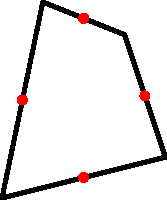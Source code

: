 size(100,100);

pair p1 = (0,0);
pair p2 = (1.0,0.25);
pair p3 = (0.75,1.0);
pair p4 = (0.25,1.2);

draw(p1--p2--p3--p4--cycle, linewidth(2));

pen pd = red + linewidth(5);

dot( 0.5*(p1+p2), pd);
dot( 0.5*(p2+p3), pd);
dot( 0.5*(p3+p4), pd);
dot( 0.5*(p4+p1), pd);
